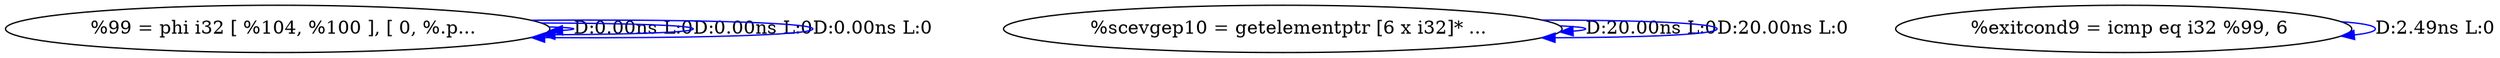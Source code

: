 digraph {
Node0x3159e80[label="  %99 = phi i32 [ %104, %100 ], [ 0, %.p..."];
Node0x3159e80 -> Node0x3159e80[label="D:0.00ns L:0",color=blue];
Node0x3159e80 -> Node0x3159e80[label="D:0.00ns L:0",color=blue];
Node0x3159e80 -> Node0x3159e80[label="D:0.00ns L:0",color=blue];
Node0x3159f60[label="  %scevgep10 = getelementptr [6 x i32]* ..."];
Node0x3159f60 -> Node0x3159f60[label="D:20.00ns L:0",color=blue];
Node0x3159f60 -> Node0x3159f60[label="D:20.00ns L:0",color=blue];
Node0x315a080[label="  %exitcond9 = icmp eq i32 %99, 6"];
Node0x315a080 -> Node0x315a080[label="D:2.49ns L:0",color=blue];
}
